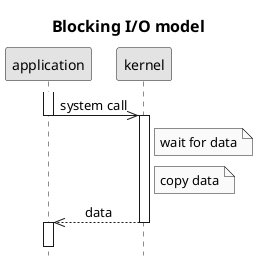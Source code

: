 @startuml
title Blocking I/O model
hide footbox
skinparam monochrome true
skinparam defaultFontName Arial
skinparam titleFontSize 16
skinparam sequenceMessageAlign center
activate application
application->>kernel: system call
deactivate application
activate kernel
Note right of kernel: wait for data
Note right of kernel: copy data
kernel-->>application: data
deactivate kernel
activate application
||15||
@enduml
